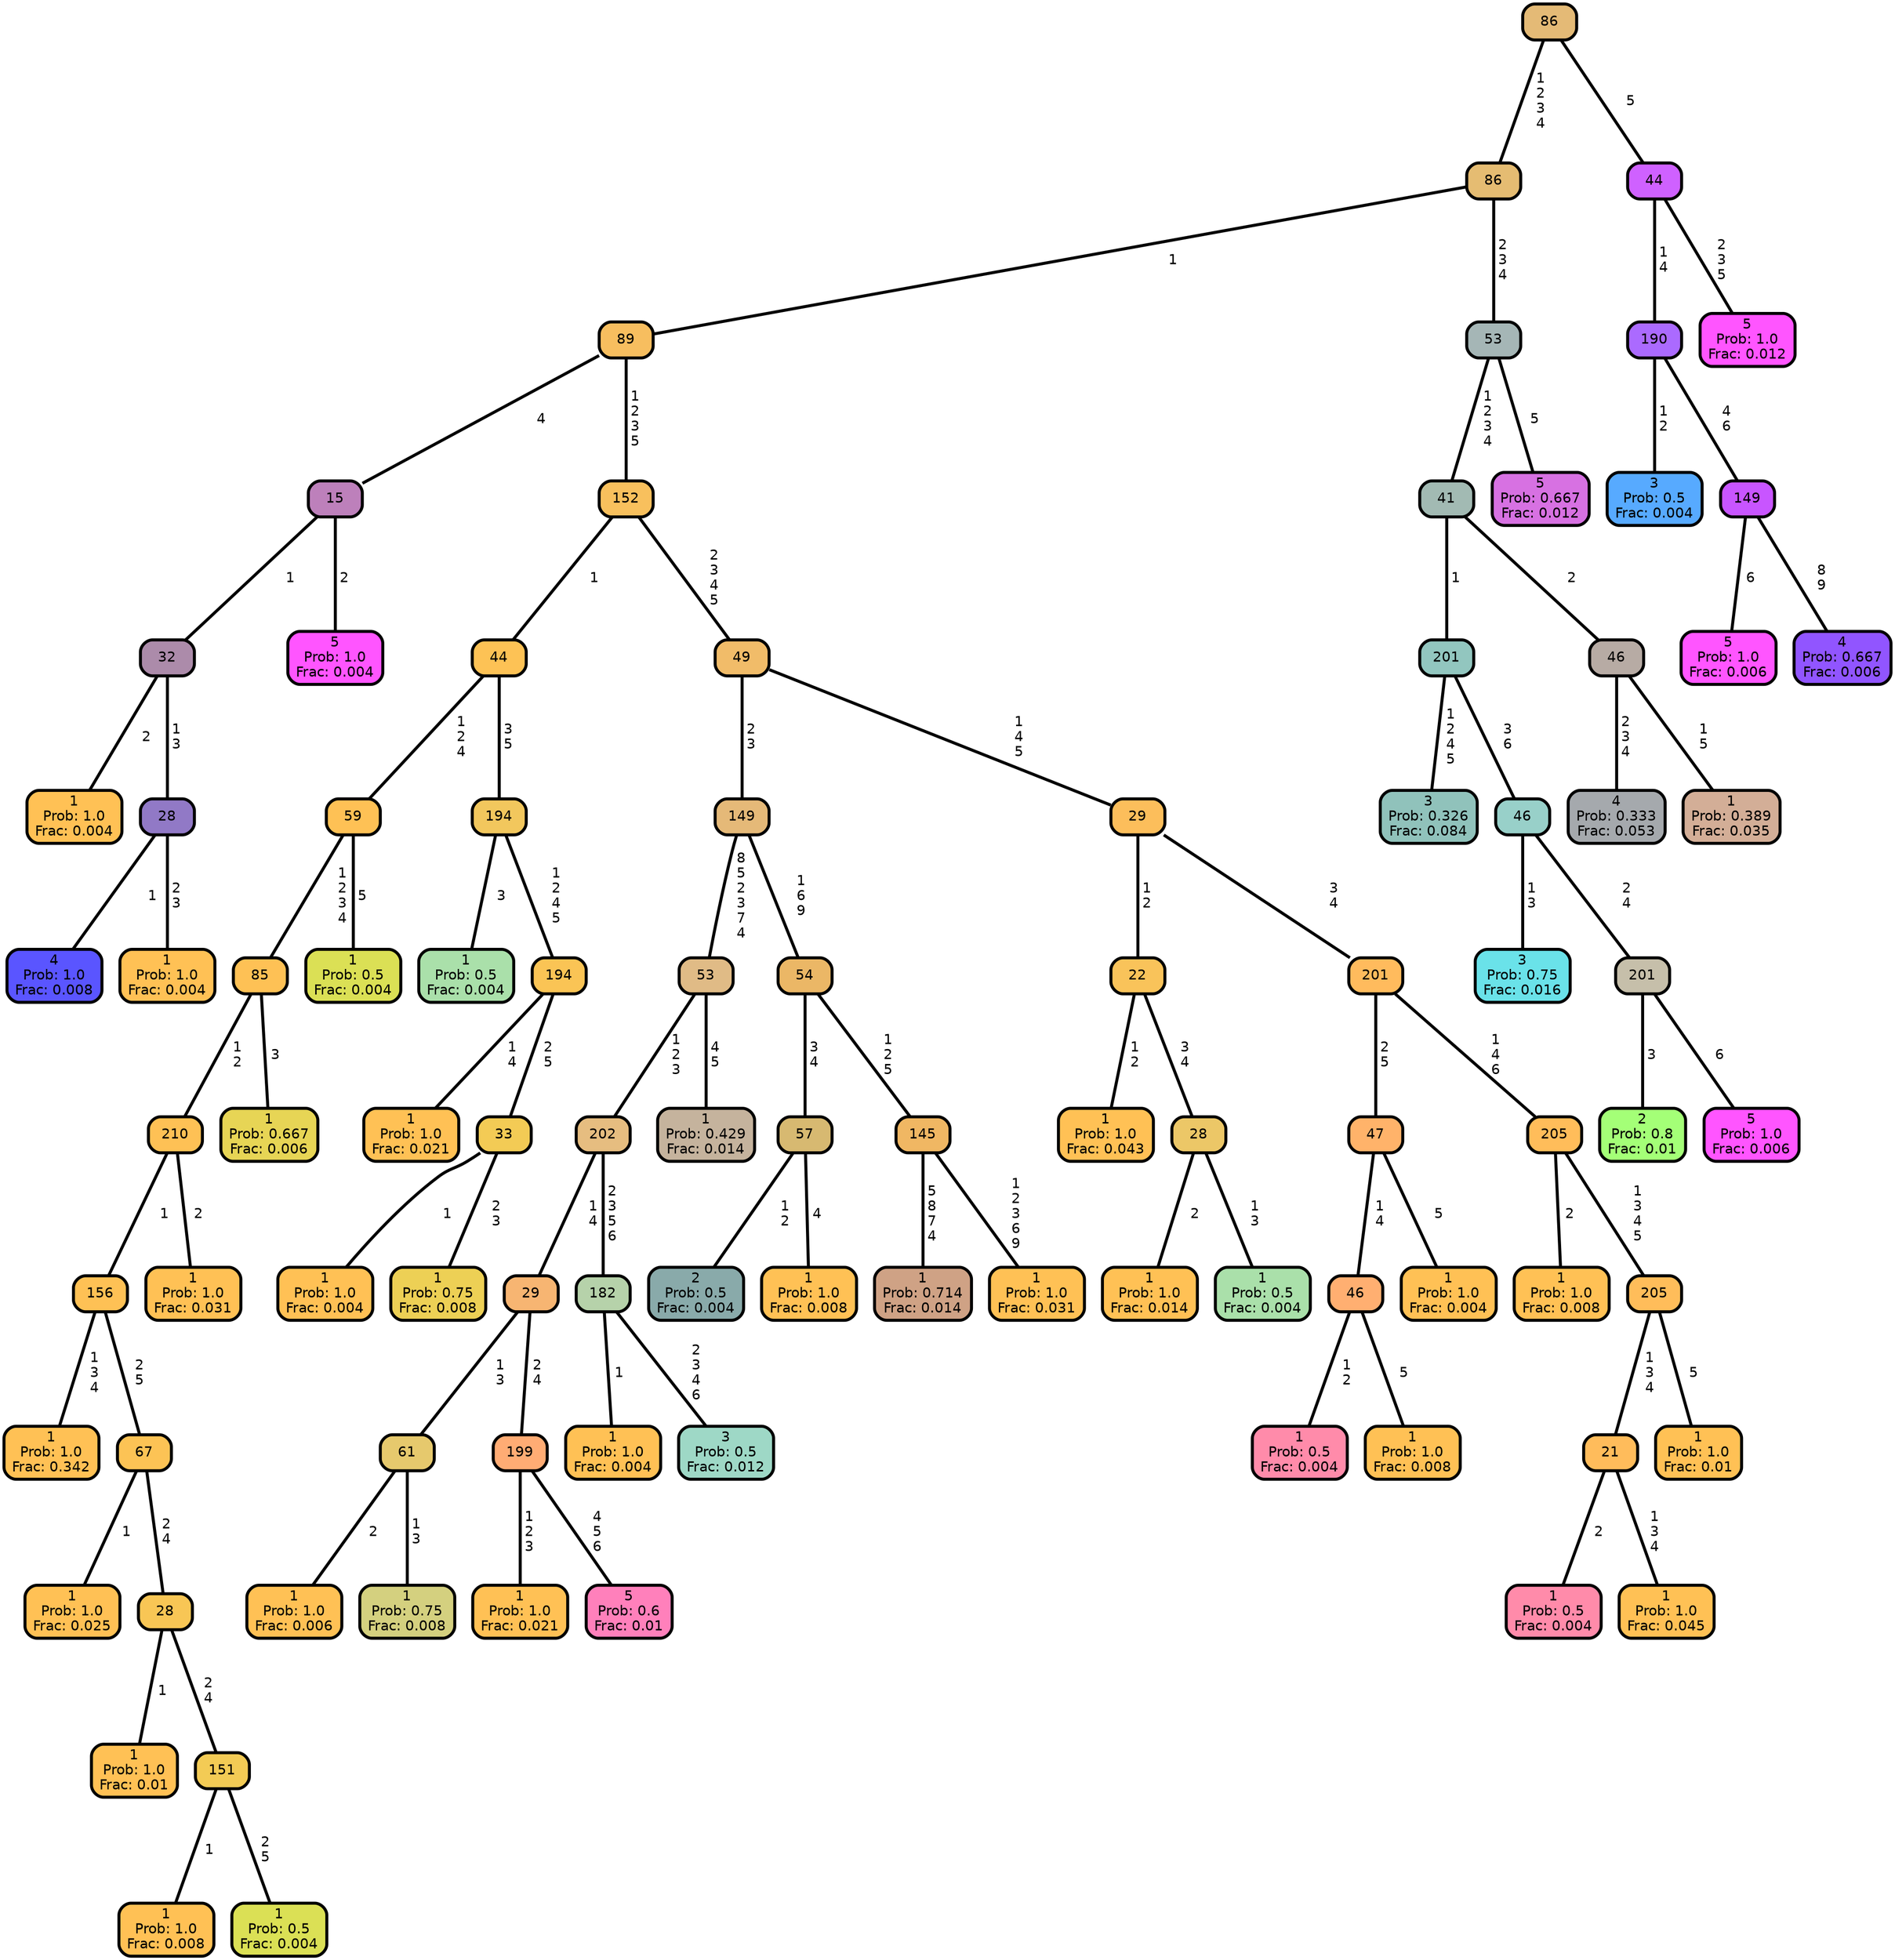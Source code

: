 graph Tree {
node [shape=box, style="filled, rounded",color="black",penwidth="3",fontcolor="black",                 fontname=helvetica] ;
graph [ranksep="0 equally", splines=straight,                 bgcolor=transparent, dpi=200] ;
edge [fontname=helvetica, color=black] ;
0 [label="1
Prob: 1.0
Frac: 0.004", fillcolor="#ffc155"] ;
1 [label="32", fillcolor="#ac8baa"] ;
2 [label="4
Prob: 1.0
Frac: 0.008", fillcolor="#5a55ff"] ;
3 [label="28", fillcolor="#9179c6"] ;
4 [label="1
Prob: 1.0
Frac: 0.004", fillcolor="#ffc155"] ;
5 [label="15", fillcolor="#bd80bb"] ;
6 [label="5
Prob: 1.0
Frac: 0.004", fillcolor="#ff55ff"] ;
7 [label="89", fillcolor="#f7be5f"] ;
8 [label="1
Prob: 1.0
Frac: 0.342", fillcolor="#ffc155"] ;
9 [label="156", fillcolor="#fec155"] ;
10 [label="1
Prob: 1.0
Frac: 0.025", fillcolor="#ffc155"] ;
11 [label="67", fillcolor="#fcc355"] ;
12 [label="1
Prob: 1.0
Frac: 0.01", fillcolor="#ffc155"] ;
13 [label="28", fillcolor="#f8c655"] ;
14 [label="1
Prob: 1.0
Frac: 0.008", fillcolor="#ffc155"] ;
15 [label="151", fillcolor="#f3cb55"] ;
16 [label="1
Prob: 0.5
Frac: 0.004", fillcolor="#dbe055"] ;
17 [label="210", fillcolor="#fec155"] ;
18 [label="1
Prob: 1.0
Frac: 0.031", fillcolor="#ffc155"] ;
19 [label="85", fillcolor="#fec155"] ;
20 [label="1
Prob: 0.667
Frac: 0.006", fillcolor="#e7d555"] ;
21 [label="59", fillcolor="#fec155"] ;
22 [label="1
Prob: 0.5
Frac: 0.004", fillcolor="#dbe055"] ;
23 [label="44", fillcolor="#fdc255"] ;
24 [label="1
Prob: 0.5
Frac: 0.004", fillcolor="#aae0aa"] ;
25 [label="194", fillcolor="#f2c75d"] ;
26 [label="1
Prob: 1.0
Frac: 0.021", fillcolor="#ffc155"] ;
27 [label="194", fillcolor="#fac455"] ;
28 [label="1
Prob: 1.0
Frac: 0.004", fillcolor="#ffc155"] ;
29 [label="33", fillcolor="#f3cb55"] ;
30 [label="1
Prob: 0.75
Frac: 0.008", fillcolor="#edd055"] ;
31 [label="152", fillcolor="#f8c05d"] ;
32 [label="1
Prob: 1.0
Frac: 0.006", fillcolor="#ffc155"] ;
33 [label="61", fillcolor="#e6c96d"] ;
34 [label="1
Prob: 0.75
Frac: 0.008", fillcolor="#d4d07f"] ;
35 [label="29", fillcolor="#f7b572"] ;
36 [label="1
Prob: 1.0
Frac: 0.021", fillcolor="#ffc155"] ;
37 [label="199", fillcolor="#ffac74"] ;
38 [label="5
Prob: 0.6
Frac: 0.01", fillcolor="#ff80bb"] ;
39 [label="202", fillcolor="#e6bd80"] ;
40 [label="1
Prob: 1.0
Frac: 0.004", fillcolor="#ffc155"] ;
41 [label="182", fillcolor="#b6d2aa"] ;
42 [label="3
Prob: 0.5
Frac: 0.012", fillcolor="#9ed8c6"] ;
43 [label="53", fillcolor="#e0bb86"] ;
44 [label="1
Prob: 0.429
Frac: 0.014", fillcolor="#c5b39d"] ;
45 [label="149", fillcolor="#e5b978"] ;
46 [label="2
Prob: 0.5
Frac: 0.004", fillcolor="#89aaaa"] ;
47 [label="57", fillcolor="#d7b971"] ;
48 [label="1
Prob: 1.0
Frac: 0.008", fillcolor="#ffc155"] ;
49 [label="54", fillcolor="#ebb766"] ;
50 [label="1
Prob: 0.714
Frac: 0.014", fillcolor="#cfa285"] ;
51 [label="145", fillcolor="#f0b763"] ;
52 [label="1
Prob: 1.0
Frac: 0.031", fillcolor="#ffc155"] ;
53 [label="49", fillcolor="#f1bc69"] ;
54 [label="1
Prob: 1.0
Frac: 0.043", fillcolor="#ffc155"] ;
55 [label="22", fillcolor="#f9c35a"] ;
56 [label="1
Prob: 1.0
Frac: 0.014", fillcolor="#ffc155"] ;
57 [label="28", fillcolor="#ecc767"] ;
58 [label="1
Prob: 0.5
Frac: 0.004", fillcolor="#aae0aa"] ;
59 [label="29", fillcolor="#fcbe5b"] ;
60 [label="1
Prob: 0.5
Frac: 0.004", fillcolor="#ff8baa"] ;
61 [label="46", fillcolor="#ffaf71"] ;
62 [label="1
Prob: 1.0
Frac: 0.008", fillcolor="#ffc155"] ;
63 [label="47", fillcolor="#ffb36a"] ;
64 [label="1
Prob: 1.0
Frac: 0.004", fillcolor="#ffc155"] ;
65 [label="201", fillcolor="#ffbb5d"] ;
66 [label="1
Prob: 1.0
Frac: 0.008", fillcolor="#ffc155"] ;
67 [label="205", fillcolor="#ffbd5a"] ;
68 [label="1
Prob: 0.5
Frac: 0.004", fillcolor="#ff8baa"] ;
69 [label="21", fillcolor="#ffbc5b"] ;
70 [label="1
Prob: 1.0
Frac: 0.045", fillcolor="#ffc155"] ;
71 [label="205", fillcolor="#ffbd5a"] ;
72 [label="1
Prob: 1.0
Frac: 0.01", fillcolor="#ffc155"] ;
73 [label="86", fillcolor="#e5bc72"] ;
74 [label="3
Prob: 0.326
Frac: 0.084", fillcolor="#90c2bb"] ;
75 [label="201", fillcolor="#92c6bf"] ;
76 [label="3
Prob: 0.75
Frac: 0.016", fillcolor="#6ae2e9"] ;
77 [label="46", fillcolor="#98d0c9"] ;
78 [label="2
Prob: 0.8
Frac: 0.01", fillcolor="#a4ff77"] ;
79 [label="201", fillcolor="#c6bfaa"] ;
80 [label="5
Prob: 1.0
Frac: 0.006", fillcolor="#ff55ff"] ;
81 [label="41", fillcolor="#a2bab3"] ;
82 [label="4
Prob: 0.333
Frac: 0.053", fillcolor="#a5a9ad"] ;
83 [label="46", fillcolor="#b7aba4"] ;
84 [label="1
Prob: 0.389
Frac: 0.035", fillcolor="#d3ae97"] ;
85 [label="53", fillcolor="#a5b6b6"] ;
86 [label="5
Prob: 0.667
Frac: 0.012", fillcolor="#d771e2"] ;
87 [label="86", fillcolor="#e4ba76"] ;
88 [label="3
Prob: 0.5
Frac: 0.004", fillcolor="#57aaff"] ;
89 [label="190", fillcolor="#ab6aff"] ;
90 [label="5
Prob: 1.0
Frac: 0.006", fillcolor="#ff55ff"] ;
91 [label="149", fillcolor="#c855ff"] ;
92 [label="4
Prob: 0.667
Frac: 0.006", fillcolor="#9155ff"] ;
93 [label="44", fillcolor="#cf61ff"] ;
94 [label="5
Prob: 1.0
Frac: 0.012", fillcolor="#ff55ff"] ;
1 -- 0 [label=" 2",penwidth=3] ;
1 -- 3 [label=" 1\n 3",penwidth=3] ;
3 -- 2 [label=" 1",penwidth=3] ;
3 -- 4 [label=" 2\n 3",penwidth=3] ;
5 -- 1 [label=" 1",penwidth=3] ;
5 -- 6 [label=" 2",penwidth=3] ;
7 -- 5 [label=" 4",penwidth=3] ;
7 -- 31 [label=" 1\n 2\n 3\n 5",penwidth=3] ;
9 -- 8 [label=" 1\n 3\n 4",penwidth=3] ;
9 -- 11 [label=" 2\n 5",penwidth=3] ;
11 -- 10 [label=" 1",penwidth=3] ;
11 -- 13 [label=" 2\n 4",penwidth=3] ;
13 -- 12 [label=" 1",penwidth=3] ;
13 -- 15 [label=" 2\n 4",penwidth=3] ;
15 -- 14 [label=" 1",penwidth=3] ;
15 -- 16 [label=" 2\n 5",penwidth=3] ;
17 -- 9 [label=" 1",penwidth=3] ;
17 -- 18 [label=" 2",penwidth=3] ;
19 -- 17 [label=" 1\n 2",penwidth=3] ;
19 -- 20 [label=" 3",penwidth=3] ;
21 -- 19 [label=" 1\n 2\n 3\n 4",penwidth=3] ;
21 -- 22 [label=" 5",penwidth=3] ;
23 -- 21 [label=" 1\n 2\n 4",penwidth=3] ;
23 -- 25 [label=" 3\n 5",penwidth=3] ;
25 -- 24 [label=" 3",penwidth=3] ;
25 -- 27 [label=" 1\n 2\n 4\n 5",penwidth=3] ;
27 -- 26 [label=" 1\n 4",penwidth=3] ;
27 -- 29 [label=" 2\n 5",penwidth=3] ;
29 -- 28 [label=" 1",penwidth=3] ;
29 -- 30 [label=" 2\n 3",penwidth=3] ;
31 -- 23 [label=" 1",penwidth=3] ;
31 -- 53 [label=" 2\n 3\n 4\n 5",penwidth=3] ;
33 -- 32 [label=" 2",penwidth=3] ;
33 -- 34 [label=" 1\n 3",penwidth=3] ;
35 -- 33 [label=" 1\n 3",penwidth=3] ;
35 -- 37 [label=" 2\n 4",penwidth=3] ;
37 -- 36 [label=" 1\n 2\n 3",penwidth=3] ;
37 -- 38 [label=" 4\n 5\n 6",penwidth=3] ;
39 -- 35 [label=" 1\n 4",penwidth=3] ;
39 -- 41 [label=" 2\n 3\n 5\n 6",penwidth=3] ;
41 -- 40 [label=" 1",penwidth=3] ;
41 -- 42 [label=" 2\n 3\n 4\n 6",penwidth=3] ;
43 -- 39 [label=" 1\n 2\n 3",penwidth=3] ;
43 -- 44 [label=" 4\n 5",penwidth=3] ;
45 -- 43 [label=" 8\n 5\n 2\n 3\n 7\n 4",penwidth=3] ;
45 -- 49 [label=" 1\n 6\n 9",penwidth=3] ;
47 -- 46 [label=" 1\n 2",penwidth=3] ;
47 -- 48 [label=" 4",penwidth=3] ;
49 -- 47 [label=" 3\n 4",penwidth=3] ;
49 -- 51 [label=" 1\n 2\n 5",penwidth=3] ;
51 -- 50 [label=" 5\n 8\n 7\n 4",penwidth=3] ;
51 -- 52 [label=" 1\n 2\n 3\n 6\n 9",penwidth=3] ;
53 -- 45 [label=" 2\n 3",penwidth=3] ;
53 -- 59 [label=" 1\n 4\n 5",penwidth=3] ;
55 -- 54 [label=" 1\n 2",penwidth=3] ;
55 -- 57 [label=" 3\n 4",penwidth=3] ;
57 -- 56 [label=" 2",penwidth=3] ;
57 -- 58 [label=" 1\n 3",penwidth=3] ;
59 -- 55 [label=" 1\n 2",penwidth=3] ;
59 -- 65 [label=" 3\n 4",penwidth=3] ;
61 -- 60 [label=" 1\n 2",penwidth=3] ;
61 -- 62 [label=" 5",penwidth=3] ;
63 -- 61 [label=" 1\n 4",penwidth=3] ;
63 -- 64 [label=" 5",penwidth=3] ;
65 -- 63 [label=" 2\n 5",penwidth=3] ;
65 -- 67 [label=" 1\n 4\n 6",penwidth=3] ;
67 -- 66 [label=" 2",penwidth=3] ;
67 -- 71 [label=" 1\n 3\n 4\n 5",penwidth=3] ;
69 -- 68 [label=" 2",penwidth=3] ;
69 -- 70 [label=" 1\n 3\n 4",penwidth=3] ;
71 -- 69 [label=" 1\n 3\n 4",penwidth=3] ;
71 -- 72 [label=" 5",penwidth=3] ;
73 -- 7 [label=" 1",penwidth=3] ;
73 -- 85 [label=" 2\n 3\n 4",penwidth=3] ;
75 -- 74 [label=" 1\n 2\n 4\n 5",penwidth=3] ;
75 -- 77 [label=" 3\n 6",penwidth=3] ;
77 -- 76 [label=" 1\n 3",penwidth=3] ;
77 -- 79 [label=" 2\n 4",penwidth=3] ;
79 -- 78 [label=" 3",penwidth=3] ;
79 -- 80 [label=" 6",penwidth=3] ;
81 -- 75 [label=" 1",penwidth=3] ;
81 -- 83 [label=" 2",penwidth=3] ;
83 -- 82 [label=" 2\n 3\n 4",penwidth=3] ;
83 -- 84 [label=" 1\n 5",penwidth=3] ;
85 -- 81 [label=" 1\n 2\n 3\n 4",penwidth=3] ;
85 -- 86 [label=" 5",penwidth=3] ;
87 -- 73 [label=" 1\n 2\n 3\n 4",penwidth=3] ;
87 -- 93 [label=" 5",penwidth=3] ;
89 -- 88 [label=" 1\n 2",penwidth=3] ;
89 -- 91 [label=" 4\n 6",penwidth=3] ;
91 -- 90 [label=" 6",penwidth=3] ;
91 -- 92 [label=" 8\n 9",penwidth=3] ;
93 -- 89 [label=" 1\n 4",penwidth=3] ;
93 -- 94 [label=" 2\n 3\n 5",penwidth=3] ;
{rank = same;}}